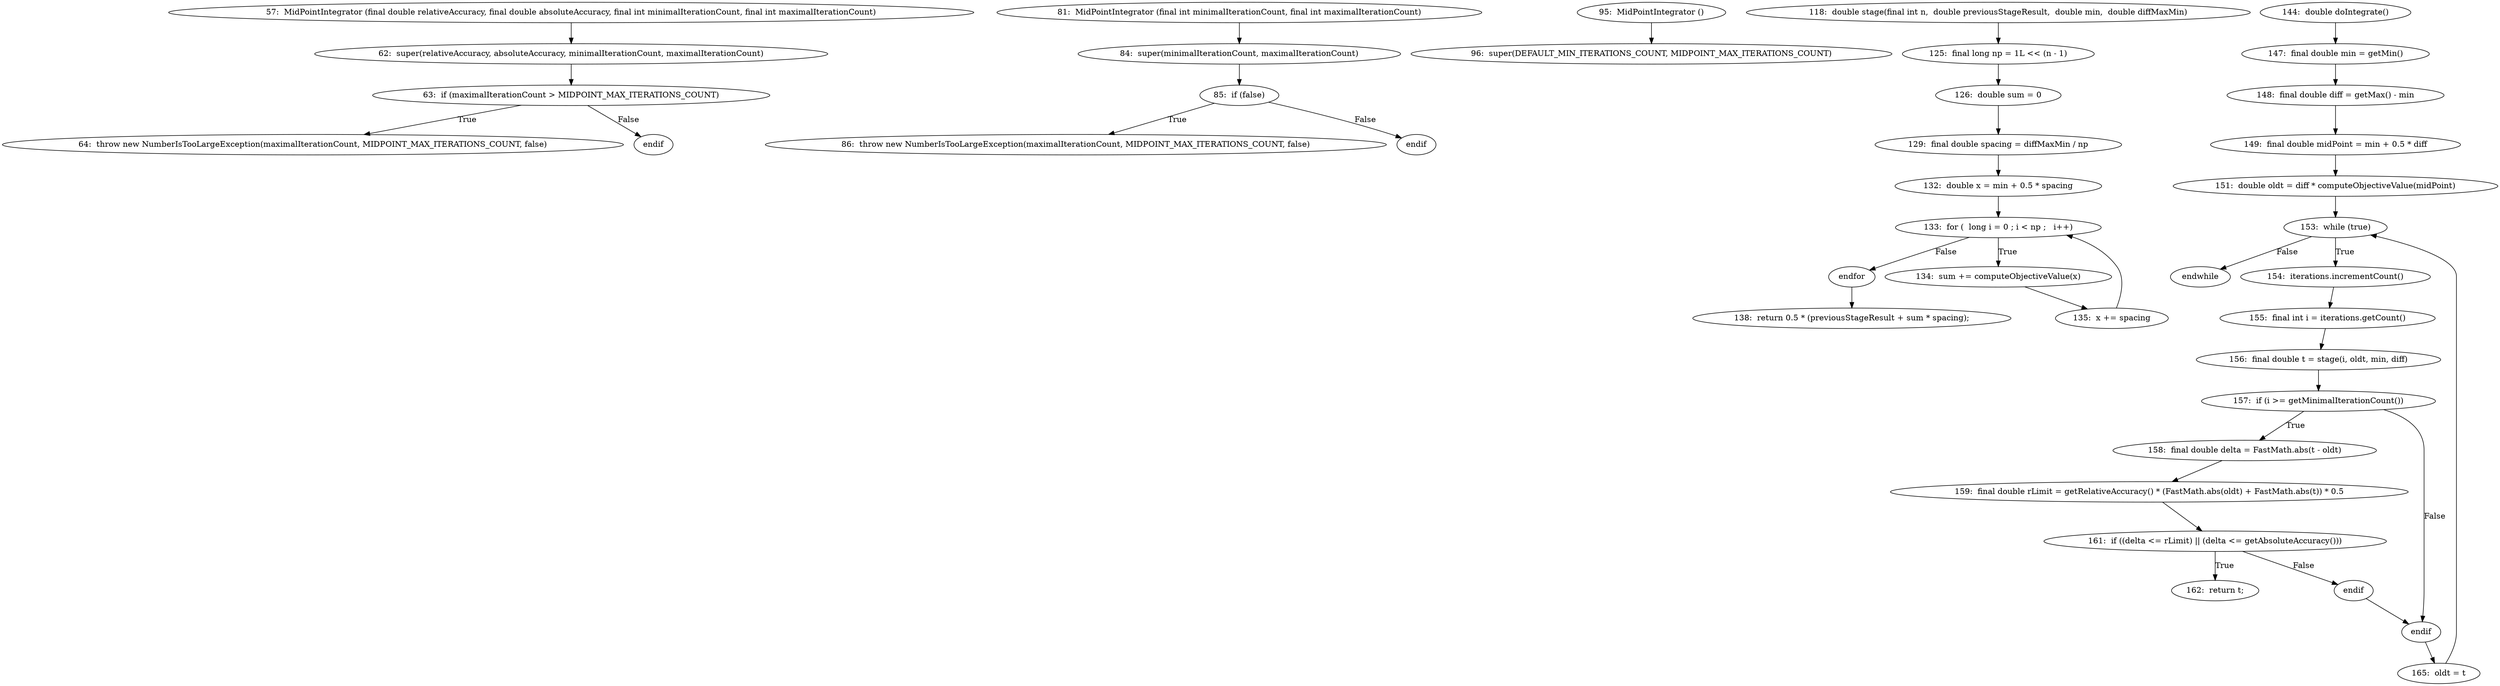 digraph MidPointIntegrator_CFG {
  // graph-vertices
  v1  [label="57:  MidPointIntegrator (final double relativeAccuracy, final double absoluteAccuracy, final int minimalIterationCount, final int maximalIterationCount)"];
  v2  [label="62:  super(relativeAccuracy, absoluteAccuracy, minimalIterationCount, maximalIterationCount)"];
  v3  [label="63:  if (maximalIterationCount > MIDPOINT_MAX_ITERATIONS_COUNT)"];
  v4  [label="64:  throw new NumberIsTooLargeException(maximalIterationCount, MIDPOINT_MAX_ITERATIONS_COUNT, false)"];
  v5  [label="endif"];
  v6  [label="81:  MidPointIntegrator (final int minimalIterationCount, final int maximalIterationCount)"];
  v7  [label="84:  super(minimalIterationCount, maximalIterationCount)"];
  v8  [label="85:  if (false)"];
  v9  [label="86:  throw new NumberIsTooLargeException(maximalIterationCount, MIDPOINT_MAX_ITERATIONS_COUNT, false)"];
  v10  [label="endif"];
  v11  [label="95:  MidPointIntegrator ()"];
  v12  [label="96:  super(DEFAULT_MIN_ITERATIONS_COUNT, MIDPOINT_MAX_ITERATIONS_COUNT)"];
  v13  [label="118:  double stage(final int n,  double previousStageResult,  double min,  double diffMaxMin)"];
  v14  [label="125:  final long np = 1L << (n - 1)"];
  v15  [label="126:  double sum = 0"];
  v16  [label="129:  final double spacing = diffMaxMin / np"];
  v17  [label="132:  double x = min + 0.5 * spacing"];
  v18  [label="133:  for (  long i = 0 ; i < np ;   i++)"];
  v21  [label="endfor"];
  v22  [label="134:  sum += computeObjectiveValue(x)"];
  v23  [label="135:  x += spacing"];
  v24  [label="138:  return 0.5 * (previousStageResult + sum * spacing);"];
  v25  [label="144:  double doIntegrate()"];
  v26  [label="147:  final double min = getMin()"];
  v27  [label="148:  final double diff = getMax() - min"];
  v28  [label="149:  final double midPoint = min + 0.5 * diff"];
  v29  [label="151:  double oldt = diff * computeObjectiveValue(midPoint)"];
  v30  [label="153:  while (true)"];
  v31  [label="endwhile"];
  v32  [label="154:  iterations.incrementCount()"];
  v33  [label="155:  final int i = iterations.getCount()"];
  v34  [label="156:  final double t = stage(i, oldt, min, diff)"];
  v35  [label="157:  if (i >= getMinimalIterationCount())"];
  v36  [label="158:  final double delta = FastMath.abs(t - oldt)"];
  v37  [label="159:  final double rLimit = getRelativeAccuracy() * (FastMath.abs(oldt) + FastMath.abs(t)) * 0.5"];
  v38  [label="161:  if ((delta <= rLimit) || (delta <= getAbsoluteAccuracy()))"];
  v39  [label="162:  return t;"];
  v40  [label="endif"];
  v41  [label="endif"];
  v42  [label="165:  oldt = t"];
  // graph-edges
  v1 -> v2;
  v2 -> v3;
  v3 -> v4  [label="True"];
  v3 -> v5  [label="False"];
  v6 -> v7;
  v7 -> v8;
  v8 -> v9  [label="True"];
  v8 -> v10  [label="False"];
  v11 -> v12;
  v13 -> v14;
  v14 -> v15;
  v15 -> v16;
  v16 -> v17;
  v17 -> v18;
  v18 -> v21  [label="False"];
  v18 -> v22  [label="True"];
  v22 -> v23;
  v23 -> v18;
  v21 -> v24;
  v25 -> v26;
  v26 -> v27;
  v27 -> v28;
  v28 -> v29;
  v29 -> v30;
  v30 -> v31  [label="False"];
  v30 -> v32  [label="True"];
  v32 -> v33;
  v33 -> v34;
  v34 -> v35;
  v35 -> v36  [label="True"];
  v36 -> v37;
  v37 -> v38;
  v38 -> v39  [label="True"];
  v38 -> v40  [label="False"];
  v40 -> v41;
  v35 -> v41  [label="False"];
  v41 -> v42;
  v42 -> v30;
  // end-of-graph
}
